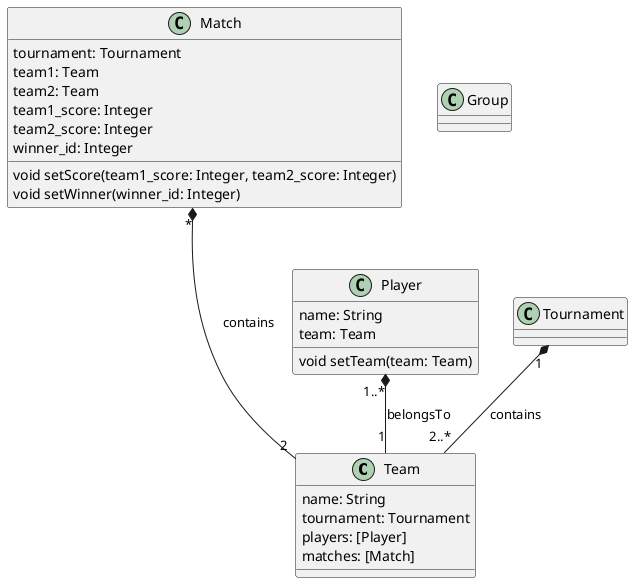 @startuml Tournament System

class Team {
    name: String
    tournament: Tournament
    players: [Player]
    matches: [Match]
}
class Group
class Match {
    tournament: Tournament
    team1: Team
    team2: Team
    team1_score: Integer
    team2_score: Integer
    winner_id: Integer
    void setScore(team1_score: Integer, team2_score: Integer)
    void setWinner(winner_id: Integer)
}

class Player {
    name: String
    team: Team
    void setTeam(team: Team)
}

class Tournament {
    
}


Tournament "1" *-- "2..*" Team : contains
Player "1..*" *-- "1" Team : belongsTo

Match "*" *--- "2" Team : contains


@enduml